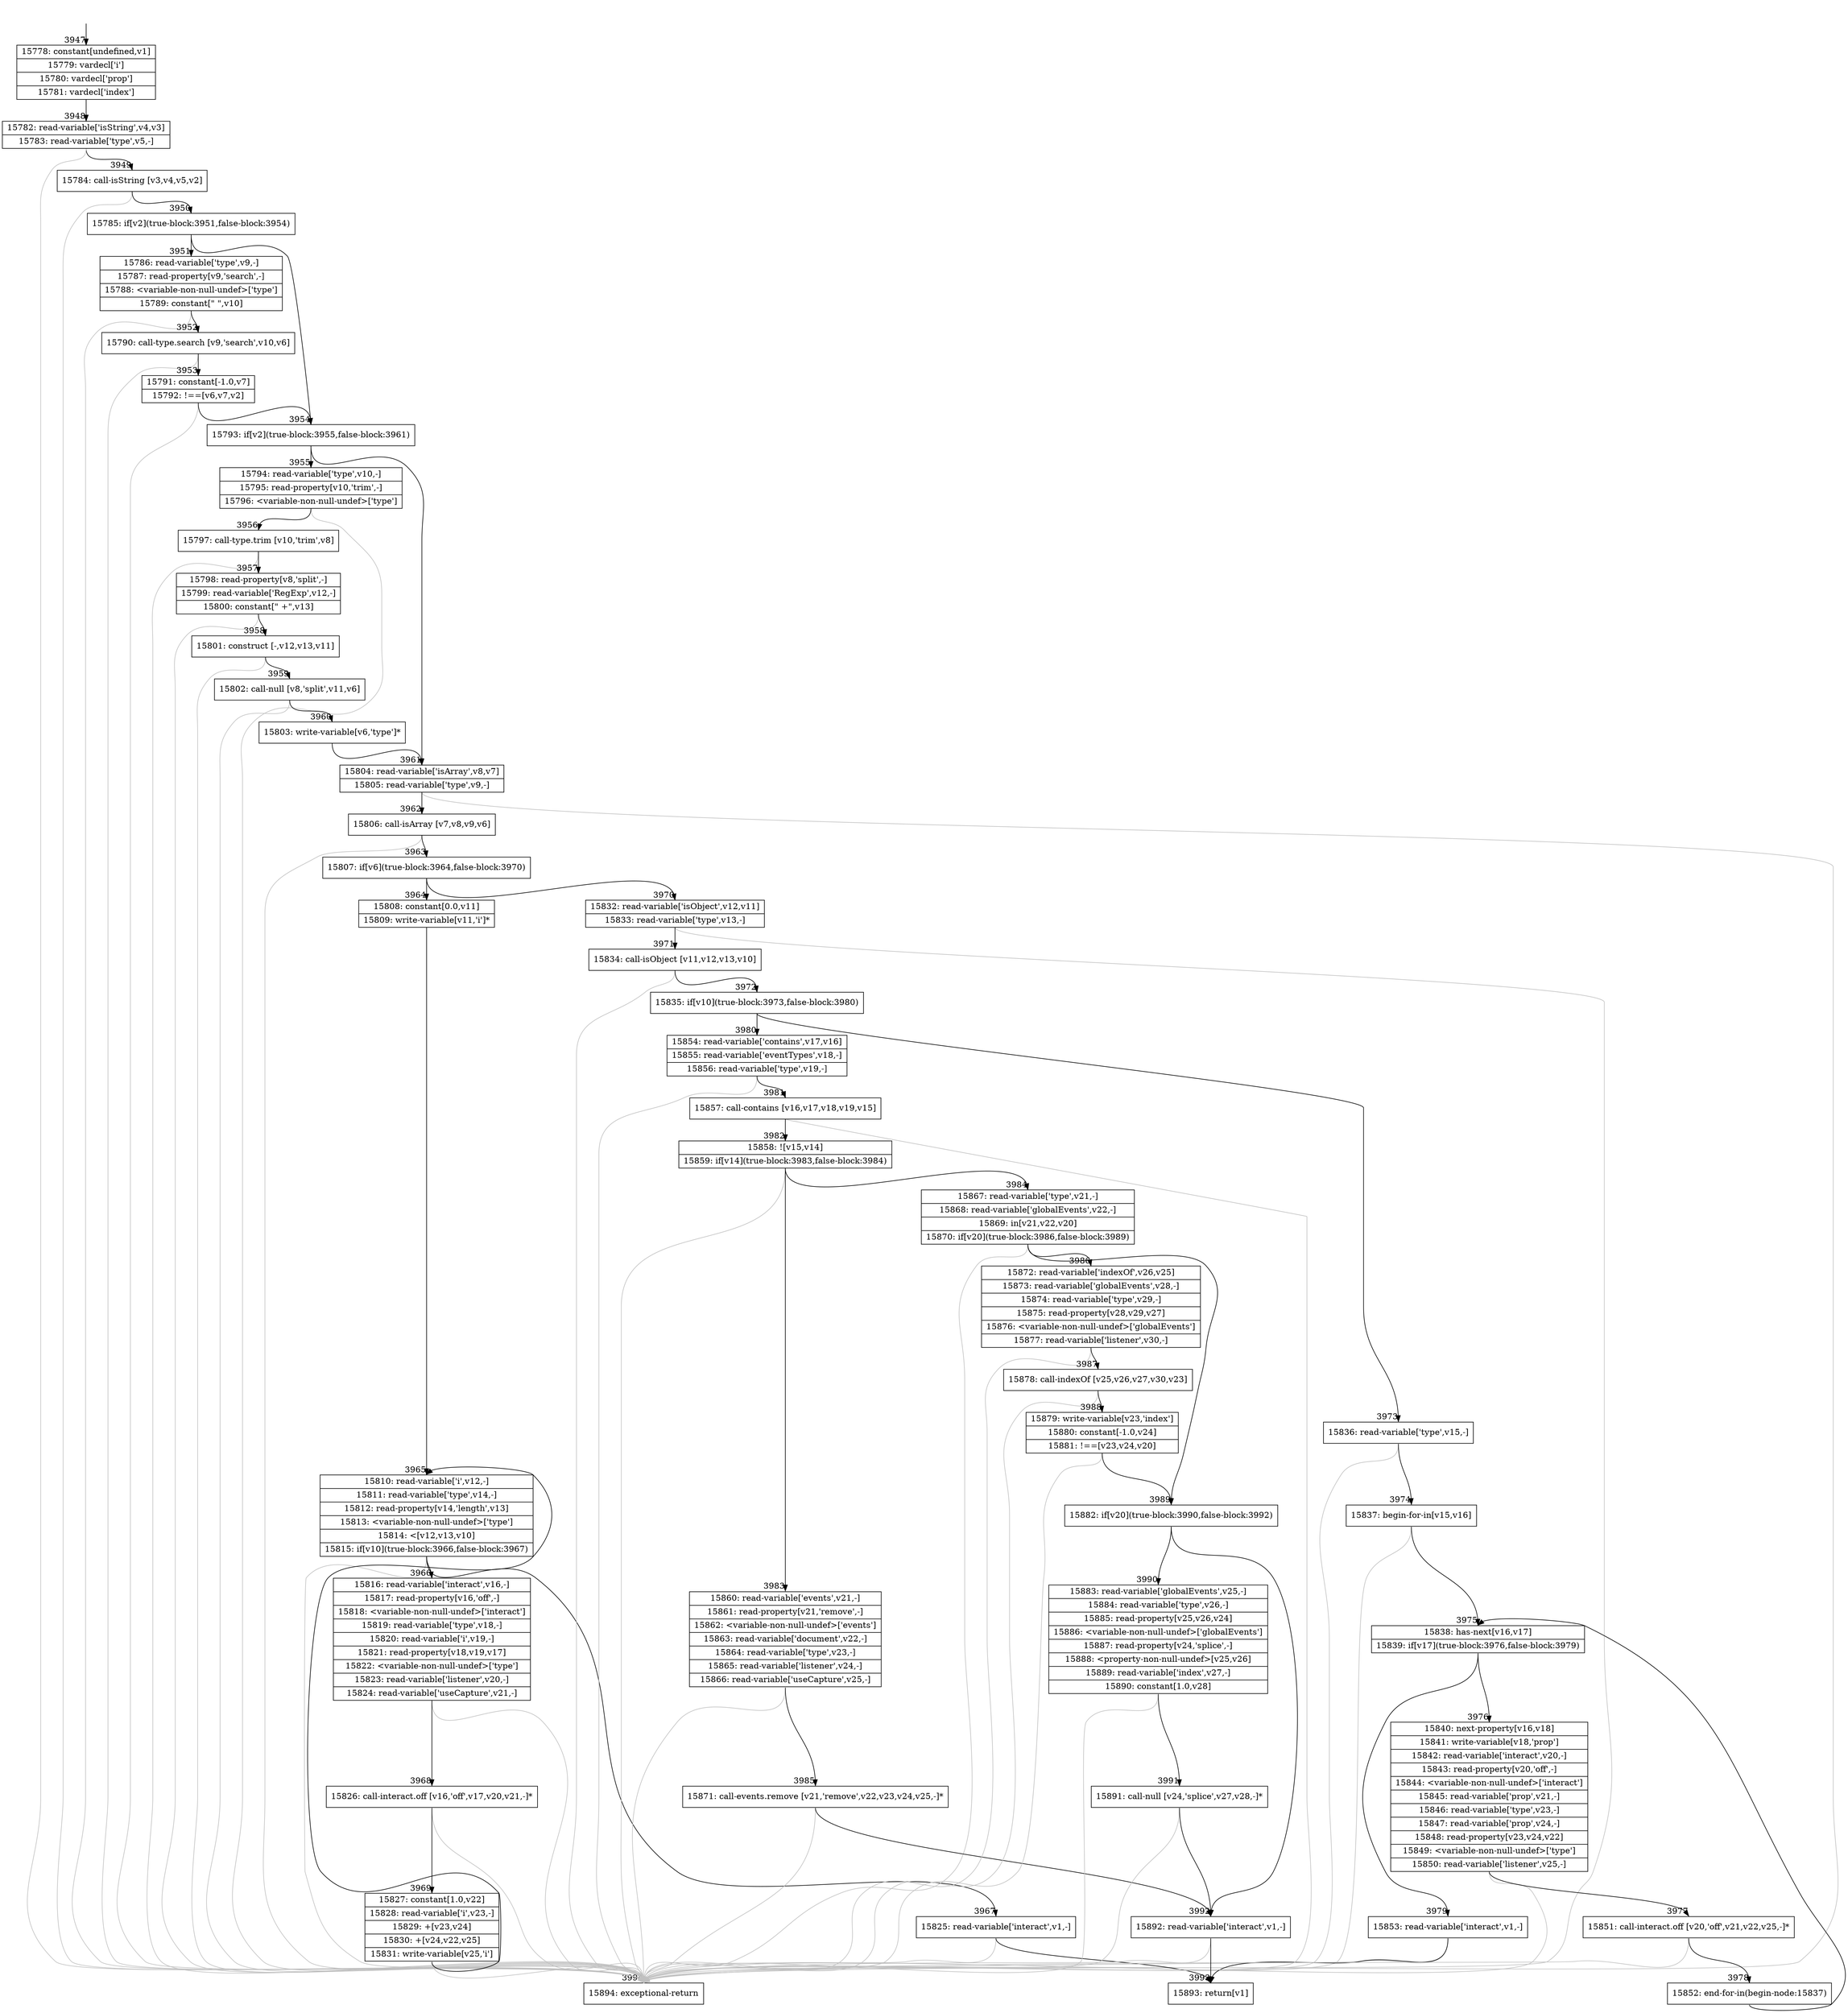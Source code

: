 digraph {
rankdir="TD"
BB_entry166[shape=none,label=""];
BB_entry166 -> BB3947 [tailport=s, headport=n, headlabel="    3947"]
BB3947 [shape=record label="{15778: constant[undefined,v1]|15779: vardecl['i']|15780: vardecl['prop']|15781: vardecl['index']}" ] 
BB3947 -> BB3948 [tailport=s, headport=n, headlabel="      3948"]
BB3948 [shape=record label="{15782: read-variable['isString',v4,v3]|15783: read-variable['type',v5,-]}" ] 
BB3948 -> BB3949 [tailport=s, headport=n, headlabel="      3949"]
BB3948 -> BB3994 [tailport=s, headport=n, color=gray, headlabel="      3994"]
BB3949 [shape=record label="{15784: call-isString [v3,v4,v5,v2]}" ] 
BB3949 -> BB3950 [tailport=s, headport=n, headlabel="      3950"]
BB3949 -> BB3994 [tailport=s, headport=n, color=gray]
BB3950 [shape=record label="{15785: if[v2](true-block:3951,false-block:3954)}" ] 
BB3950 -> BB3954 [tailport=s, headport=n, headlabel="      3954"]
BB3950 -> BB3951 [tailport=s, headport=n, headlabel="      3951"]
BB3951 [shape=record label="{15786: read-variable['type',v9,-]|15787: read-property[v9,'search',-]|15788: \<variable-non-null-undef\>['type']|15789: constant[\" \",v10]}" ] 
BB3951 -> BB3952 [tailport=s, headport=n, headlabel="      3952"]
BB3951 -> BB3994 [tailport=s, headport=n, color=gray]
BB3952 [shape=record label="{15790: call-type.search [v9,'search',v10,v6]}" ] 
BB3952 -> BB3953 [tailport=s, headport=n, headlabel="      3953"]
BB3952 -> BB3994 [tailport=s, headport=n, color=gray]
BB3953 [shape=record label="{15791: constant[-1.0,v7]|15792: !==[v6,v7,v2]}" ] 
BB3953 -> BB3954 [tailport=s, headport=n]
BB3953 -> BB3994 [tailport=s, headport=n, color=gray]
BB3954 [shape=record label="{15793: if[v2](true-block:3955,false-block:3961)}" ] 
BB3954 -> BB3955 [tailport=s, headport=n, headlabel="      3955"]
BB3954 -> BB3961 [tailport=s, headport=n, headlabel="      3961"]
BB3955 [shape=record label="{15794: read-variable['type',v10,-]|15795: read-property[v10,'trim',-]|15796: \<variable-non-null-undef\>['type']}" ] 
BB3955 -> BB3956 [tailport=s, headport=n, headlabel="      3956"]
BB3955 -> BB3994 [tailport=s, headport=n, color=gray]
BB3956 [shape=record label="{15797: call-type.trim [v10,'trim',v8]}" ] 
BB3956 -> BB3957 [tailport=s, headport=n, headlabel="      3957"]
BB3956 -> BB3994 [tailport=s, headport=n, color=gray]
BB3957 [shape=record label="{15798: read-property[v8,'split',-]|15799: read-variable['RegExp',v12,-]|15800: constant[\" +\",v13]}" ] 
BB3957 -> BB3958 [tailport=s, headport=n, headlabel="      3958"]
BB3957 -> BB3994 [tailport=s, headport=n, color=gray]
BB3958 [shape=record label="{15801: construct [-,v12,v13,v11]}" ] 
BB3958 -> BB3959 [tailport=s, headport=n, headlabel="      3959"]
BB3958 -> BB3994 [tailport=s, headport=n, color=gray]
BB3959 [shape=record label="{15802: call-null [v8,'split',v11,v6]}" ] 
BB3959 -> BB3960 [tailport=s, headport=n, headlabel="      3960"]
BB3959 -> BB3994 [tailport=s, headport=n, color=gray]
BB3960 [shape=record label="{15803: write-variable[v6,'type']*}" ] 
BB3960 -> BB3961 [tailport=s, headport=n]
BB3961 [shape=record label="{15804: read-variable['isArray',v8,v7]|15805: read-variable['type',v9,-]}" ] 
BB3961 -> BB3962 [tailport=s, headport=n, headlabel="      3962"]
BB3961 -> BB3994 [tailport=s, headport=n, color=gray]
BB3962 [shape=record label="{15806: call-isArray [v7,v8,v9,v6]}" ] 
BB3962 -> BB3963 [tailport=s, headport=n, headlabel="      3963"]
BB3962 -> BB3994 [tailport=s, headport=n, color=gray]
BB3963 [shape=record label="{15807: if[v6](true-block:3964,false-block:3970)}" ] 
BB3963 -> BB3964 [tailport=s, headport=n, headlabel="      3964"]
BB3963 -> BB3970 [tailport=s, headport=n, headlabel="      3970"]
BB3964 [shape=record label="{15808: constant[0.0,v11]|15809: write-variable[v11,'i']*}" ] 
BB3964 -> BB3965 [tailport=s, headport=n, headlabel="      3965"]
BB3965 [shape=record label="{15810: read-variable['i',v12,-]|15811: read-variable['type',v14,-]|15812: read-property[v14,'length',v13]|15813: \<variable-non-null-undef\>['type']|15814: \<[v12,v13,v10]|15815: if[v10](true-block:3966,false-block:3967)}" ] 
BB3965 -> BB3966 [tailport=s, headport=n, headlabel="      3966"]
BB3965 -> BB3967 [tailport=s, headport=n, headlabel="      3967"]
BB3965 -> BB3994 [tailport=s, headport=n, color=gray]
BB3966 [shape=record label="{15816: read-variable['interact',v16,-]|15817: read-property[v16,'off',-]|15818: \<variable-non-null-undef\>['interact']|15819: read-variable['type',v18,-]|15820: read-variable['i',v19,-]|15821: read-property[v18,v19,v17]|15822: \<variable-non-null-undef\>['type']|15823: read-variable['listener',v20,-]|15824: read-variable['useCapture',v21,-]}" ] 
BB3966 -> BB3968 [tailport=s, headport=n, headlabel="      3968"]
BB3966 -> BB3994 [tailport=s, headport=n, color=gray]
BB3967 [shape=record label="{15825: read-variable['interact',v1,-]}" ] 
BB3967 -> BB3993 [tailport=s, headport=n, headlabel="      3993"]
BB3967 -> BB3994 [tailport=s, headport=n, color=gray]
BB3968 [shape=record label="{15826: call-interact.off [v16,'off',v17,v20,v21,-]*}" ] 
BB3968 -> BB3969 [tailport=s, headport=n, headlabel="      3969"]
BB3968 -> BB3994 [tailport=s, headport=n, color=gray]
BB3969 [shape=record label="{15827: constant[1.0,v22]|15828: read-variable['i',v23,-]|15829: +[v23,v24]|15830: +[v24,v22,v25]|15831: write-variable[v25,'i']}" ] 
BB3969 -> BB3965 [tailport=s, headport=n]
BB3969 -> BB3994 [tailport=s, headport=n, color=gray]
BB3970 [shape=record label="{15832: read-variable['isObject',v12,v11]|15833: read-variable['type',v13,-]}" ] 
BB3970 -> BB3971 [tailport=s, headport=n, headlabel="      3971"]
BB3970 -> BB3994 [tailport=s, headport=n, color=gray]
BB3971 [shape=record label="{15834: call-isObject [v11,v12,v13,v10]}" ] 
BB3971 -> BB3972 [tailport=s, headport=n, headlabel="      3972"]
BB3971 -> BB3994 [tailport=s, headport=n, color=gray]
BB3972 [shape=record label="{15835: if[v10](true-block:3973,false-block:3980)}" ] 
BB3972 -> BB3973 [tailport=s, headport=n, headlabel="      3973"]
BB3972 -> BB3980 [tailport=s, headport=n, headlabel="      3980"]
BB3973 [shape=record label="{15836: read-variable['type',v15,-]}" ] 
BB3973 -> BB3974 [tailport=s, headport=n, headlabel="      3974"]
BB3973 -> BB3994 [tailport=s, headport=n, color=gray]
BB3974 [shape=record label="{15837: begin-for-in[v15,v16]}" ] 
BB3974 -> BB3975 [tailport=s, headport=n, headlabel="      3975"]
BB3974 -> BB3994 [tailport=s, headport=n, color=gray]
BB3975 [shape=record label="{15838: has-next[v16,v17]|15839: if[v17](true-block:3976,false-block:3979)}" ] 
BB3975 -> BB3976 [tailport=s, headport=n, headlabel="      3976"]
BB3975 -> BB3979 [tailport=s, headport=n, headlabel="      3979"]
BB3976 [shape=record label="{15840: next-property[v16,v18]|15841: write-variable[v18,'prop']|15842: read-variable['interact',v20,-]|15843: read-property[v20,'off',-]|15844: \<variable-non-null-undef\>['interact']|15845: read-variable['prop',v21,-]|15846: read-variable['type',v23,-]|15847: read-variable['prop',v24,-]|15848: read-property[v23,v24,v22]|15849: \<variable-non-null-undef\>['type']|15850: read-variable['listener',v25,-]}" ] 
BB3976 -> BB3977 [tailport=s, headport=n, headlabel="      3977"]
BB3976 -> BB3994 [tailport=s, headport=n, color=gray]
BB3977 [shape=record label="{15851: call-interact.off [v20,'off',v21,v22,v25,-]*}" ] 
BB3977 -> BB3978 [tailport=s, headport=n, headlabel="      3978"]
BB3977 -> BB3994 [tailport=s, headport=n, color=gray]
BB3978 [shape=record label="{15852: end-for-in(begin-node:15837)}" ] 
BB3978 -> BB3975 [tailport=s, headport=n]
BB3979 [shape=record label="{15853: read-variable['interact',v1,-]}" ] 
BB3979 -> BB3993 [tailport=s, headport=n]
BB3979 -> BB3994 [tailport=s, headport=n, color=gray]
BB3980 [shape=record label="{15854: read-variable['contains',v17,v16]|15855: read-variable['eventTypes',v18,-]|15856: read-variable['type',v19,-]}" ] 
BB3980 -> BB3981 [tailport=s, headport=n, headlabel="      3981"]
BB3980 -> BB3994 [tailport=s, headport=n, color=gray]
BB3981 [shape=record label="{15857: call-contains [v16,v17,v18,v19,v15]}" ] 
BB3981 -> BB3982 [tailport=s, headport=n, headlabel="      3982"]
BB3981 -> BB3994 [tailport=s, headport=n, color=gray]
BB3982 [shape=record label="{15858: ![v15,v14]|15859: if[v14](true-block:3983,false-block:3984)}" ] 
BB3982 -> BB3983 [tailport=s, headport=n, headlabel="      3983"]
BB3982 -> BB3984 [tailport=s, headport=n, headlabel="      3984"]
BB3982 -> BB3994 [tailport=s, headport=n, color=gray]
BB3983 [shape=record label="{15860: read-variable['events',v21,-]|15861: read-property[v21,'remove',-]|15862: \<variable-non-null-undef\>['events']|15863: read-variable['document',v22,-]|15864: read-variable['type',v23,-]|15865: read-variable['listener',v24,-]|15866: read-variable['useCapture',v25,-]}" ] 
BB3983 -> BB3985 [tailport=s, headport=n, headlabel="      3985"]
BB3983 -> BB3994 [tailport=s, headport=n, color=gray]
BB3984 [shape=record label="{15867: read-variable['type',v21,-]|15868: read-variable['globalEvents',v22,-]|15869: in[v21,v22,v20]|15870: if[v20](true-block:3986,false-block:3989)}" ] 
BB3984 -> BB3989 [tailport=s, headport=n, headlabel="      3989"]
BB3984 -> BB3986 [tailport=s, headport=n, headlabel="      3986"]
BB3984 -> BB3994 [tailport=s, headport=n, color=gray]
BB3985 [shape=record label="{15871: call-events.remove [v21,'remove',v22,v23,v24,v25,-]*}" ] 
BB3985 -> BB3992 [tailport=s, headport=n, headlabel="      3992"]
BB3985 -> BB3994 [tailport=s, headport=n, color=gray]
BB3986 [shape=record label="{15872: read-variable['indexOf',v26,v25]|15873: read-variable['globalEvents',v28,-]|15874: read-variable['type',v29,-]|15875: read-property[v28,v29,v27]|15876: \<variable-non-null-undef\>['globalEvents']|15877: read-variable['listener',v30,-]}" ] 
BB3986 -> BB3987 [tailport=s, headport=n, headlabel="      3987"]
BB3986 -> BB3994 [tailport=s, headport=n, color=gray]
BB3987 [shape=record label="{15878: call-indexOf [v25,v26,v27,v30,v23]}" ] 
BB3987 -> BB3988 [tailport=s, headport=n, headlabel="      3988"]
BB3987 -> BB3994 [tailport=s, headport=n, color=gray]
BB3988 [shape=record label="{15879: write-variable[v23,'index']|15880: constant[-1.0,v24]|15881: !==[v23,v24,v20]}" ] 
BB3988 -> BB3989 [tailport=s, headport=n]
BB3988 -> BB3994 [tailport=s, headport=n, color=gray]
BB3989 [shape=record label="{15882: if[v20](true-block:3990,false-block:3992)}" ] 
BB3989 -> BB3990 [tailport=s, headport=n, headlabel="      3990"]
BB3989 -> BB3992 [tailport=s, headport=n]
BB3990 [shape=record label="{15883: read-variable['globalEvents',v25,-]|15884: read-variable['type',v26,-]|15885: read-property[v25,v26,v24]|15886: \<variable-non-null-undef\>['globalEvents']|15887: read-property[v24,'splice',-]|15888: \<property-non-null-undef\>[v25,v26]|15889: read-variable['index',v27,-]|15890: constant[1.0,v28]}" ] 
BB3990 -> BB3991 [tailport=s, headport=n, headlabel="      3991"]
BB3990 -> BB3994 [tailport=s, headport=n, color=gray]
BB3991 [shape=record label="{15891: call-null [v24,'splice',v27,v28,-]*}" ] 
BB3991 -> BB3992 [tailport=s, headport=n]
BB3991 -> BB3994 [tailport=s, headport=n, color=gray]
BB3992 [shape=record label="{15892: read-variable['interact',v1,-]}" ] 
BB3992 -> BB3993 [tailport=s, headport=n]
BB3992 -> BB3994 [tailport=s, headport=n, color=gray]
BB3993 [shape=record label="{15893: return[v1]}" ] 
BB3994 [shape=record label="{15894: exceptional-return}" ] 
//#$~ 5351
}
